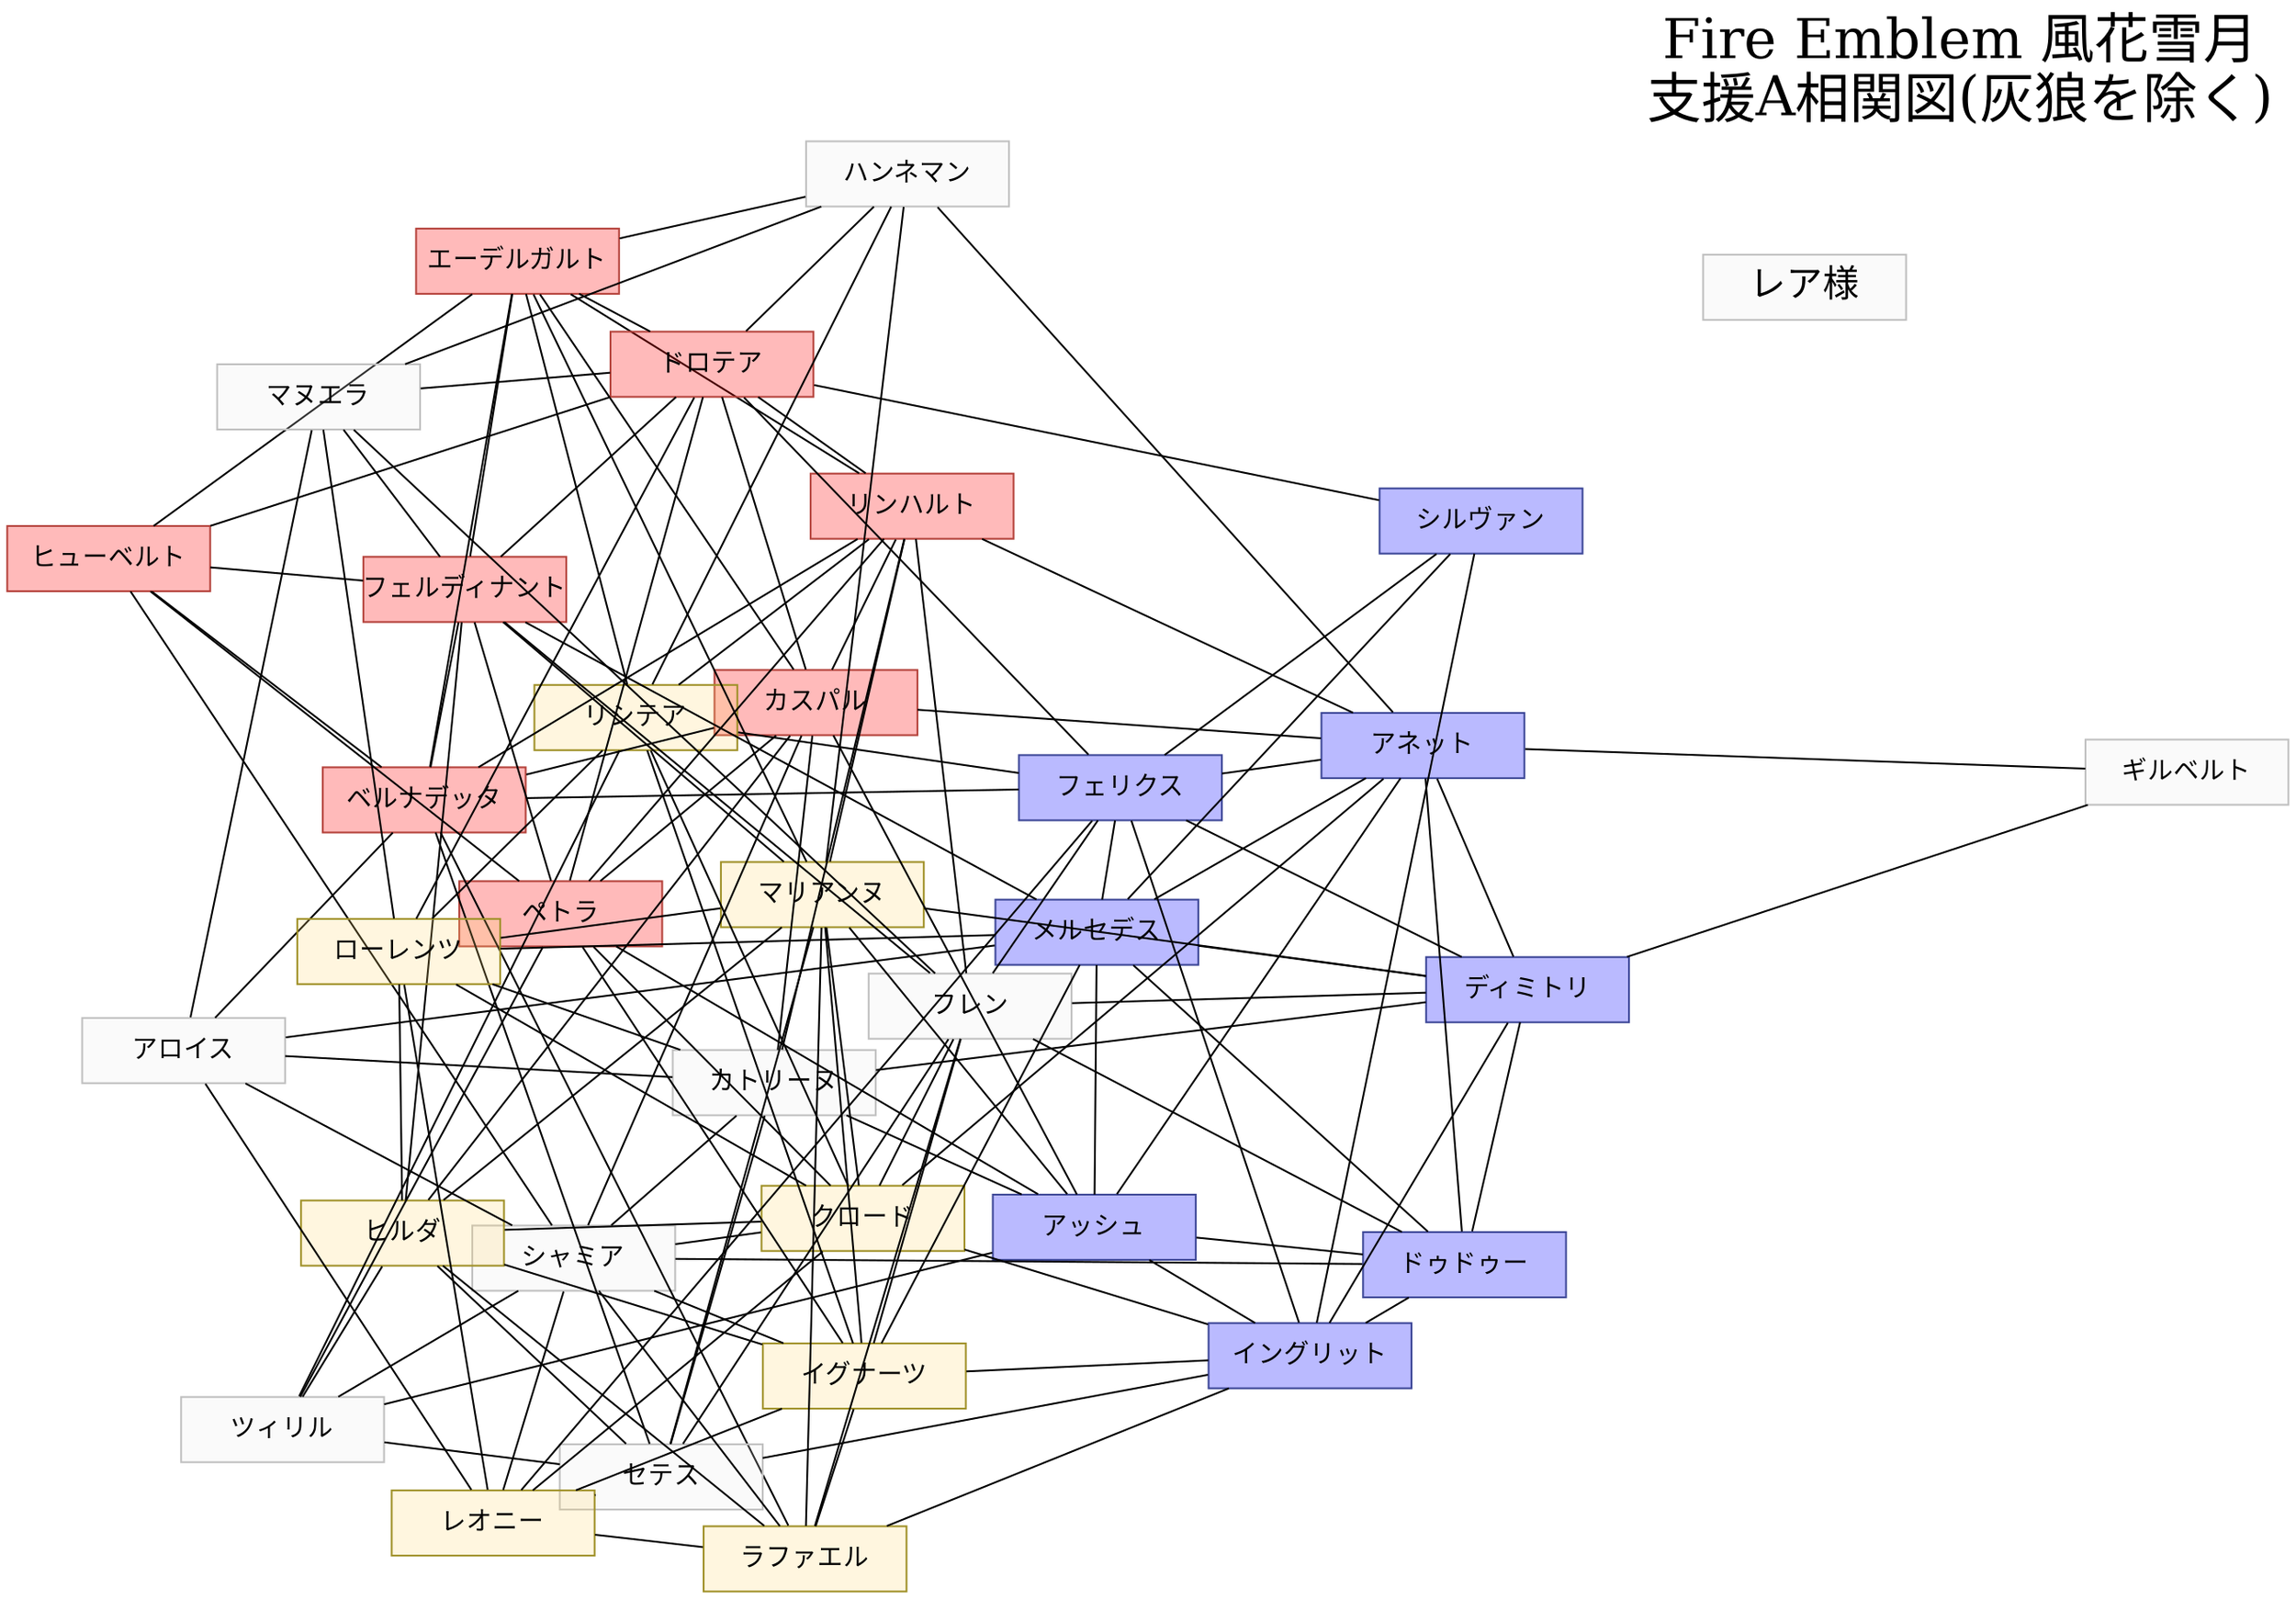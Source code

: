 // 灰狼以外で支援が存在する関係
graph FE3H {
    graph [
        layout="sfdp",
        label="Fire Emblem 風花雪月\n支援A相関図(灰狼を除く)",
        labelloc = "t",
        labeljust = "r",
        fontsize = 30,
    ]
    node [
        fixedsize=true,
        width=1.55,
        shape=box,
        style=filled,
        fillcolor=white
    ];
    //black eagles
    node [color="#B5433C", fillcolor="#ff000045"];
    Edelgard[label="エーデルガルト"];
    Hubert[label="ヒューベルト"];
    Ferdinand[label="フェルディナント"];
    Linhardt[label="リンハルト"];
    Caspar[label="カスパル"];
    Bernadetta[label="ベルナデッタ"];
    Dorothea[label="ドロテア"];
    Petra[label="ペトラ"];
    //blue lions
    node [color="#3E4898", fillcolor="#0000ff45"];
    Dimitri[label="ディミトリ"];
    Dedue[label="ドゥドゥー"];
    Felix[label="フェリクス"];
    Sylvain[label="シルヴァン"];
    Ashe[label="アッシュ"];
    Mercedes[label="メルセデス"];
    Annette[label="アネット"];
    Ingrid[label="イングリット"];
    //golden deer
    node [color="#A09129", fillcolor="#ffd66b37"];
    Claude[label="クロード"];
    Lorenz[label="ローレンツ"];
    Raphael[label="ラファエル"];
    Ignatz[label="イグナーツ"];
    Hilda[label="ヒルダ"];
    Lysithea[label="リシテア"];
    Marianne[label="マリアンヌ"];
    Leonie[label="レオニー"];
    //church of seiros
    node [color=silver, fillcolor="#E7E7E735"];
    Rhea[fontsize=20, label="レア様"];
    Seteth[label="セテス"];
    Flayn[label="フレン"];
    Manuela[label="マヌエラ"];
    Hanneman[label="ハンネマン"];
    Cyril[label="ツィリル"];
    Alois[label="アロイス"];
    Gilbert[label="ギルベルト"];
    Catherine[label="カトリーヌ"];
    Shamir[label="シャミア"];

    // relations on black eagles
    Edelgard -- { Hubert, Ferdinand, Linhardt, Caspar, Bernadetta, Dorothea,
        Lysithea, Hanneman, Marianne};
    Hubert -- { Ferdinand, Bernadetta, Dorothea, Petra, Shamir };
    Ferdinand -- { Bernadetta, Dorothea, Petra, Mercedes, Marianne, Hilda,
        Flayn, Manuela};
    Linhardt -- { Caspar, Bernadetta, Dorothea, Petra, Annette, Lysithea,
        Marianne, Flayn, Catherine };
    Caspar -- { Bernadetta, Dorothea, Petra, Ashe, Annette, Hilda, Catherine,
        Shamir };
    Bernadetta -- { Felix, Raphael, Seteth, Alois };
    Dorothea -- { Petra, Felix, Sylvain, Lorenz, Hanneman, Manuela };
    Petra -- { Ashe, Claude, Ignatz, Cyril };
    // relations on blue lions
    Dimitri -- { Dedue, Felix, Mercedes, Annette, Ingrid, Marianne, Flayn,
        Gilbert, Catherine };
    Dedue -- { Ashe, Mercedes, Annette, Ingrid, Flayn, Shamir };
    Felix -- { Sylvain, Mercedes, Annette, Ingrid, Lysithea, Leonie, Flayn };
    Ashe -- { Annette, Mercedes, Ingrid, Marianne, Catherine, Cyril };
    Sylvain -- { Mercedes, Ingrid };
    Mercedes -- { Annette, Lorenz, Ignatz, Alois };
    Annette -- { Claude, Hanneman, Gilbert };
    Ingrid -- { Claude, Raphael, Ignatz, Seteth };
    // relations on golden deer
    Claude -- { Lorenz, Lysithea, Marianne, Hilda, Leonie, Flayn, Shamir };
    Lorenz -- { Hilda, Lysithea, Marianne, Leonie, Manuela, Catherine };
    Raphael -- { Ignatz, Hilda, Marianne, Leonie, Flayn, Shamir };
    Ignatz -- { Hilda, Lysithea, Marianne, Leonie, Flayn, Shamir };
    Hilda -- { Marianne, Seteth, Cyril };
    Lysithea -- { Hanneman, Cyril };
    Marianne -- { Hanneman };
    Leonie -- { Seteth, Alois, Shamir };
    // relations on church of seiros
    Seteth -- { Flayn, Marianne, Catherine, Cyril };
    Flayn -- { Manuela };
    Hanneman -- { Manuela };
    Manuela -- { Alois };
    Alois -- { Catherine, Shamir };
    Catherine -- { Shamir };
    Shamir -- { Cyril };
}
